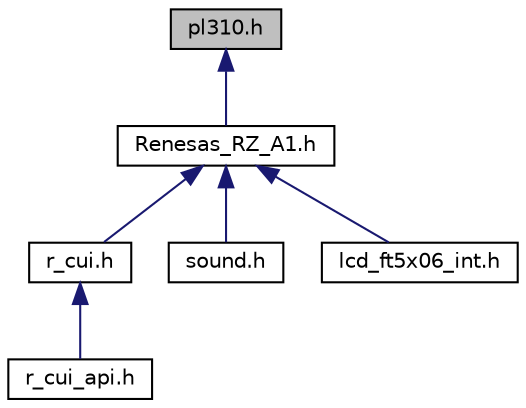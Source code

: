 digraph "pl310.h"
{
 // LATEX_PDF_SIZE
  edge [fontname="Helvetica",fontsize="10",labelfontname="Helvetica",labelfontsize="10"];
  node [fontname="Helvetica",fontsize="10",shape=record];
  Node1 [label="pl310.h",height=0.2,width=0.4,color="black", fillcolor="grey75", style="filled", fontcolor="black",tooltip="Implementation of pl310 functions."];
  Node1 -> Node2 [dir="back",color="midnightblue",fontsize="10",style="solid",fontname="Helvetica"];
  Node2 [label="Renesas_RZ_A1.h",height=0.2,width=0.4,color="black", fillcolor="white", style="filled",URL="$da/dbb/Renesas__RZ__A1_8h.html",tooltip="CMSIS Cortex-A9 Core Peripheral Access Layer Header File for the Renesas_RZ_A1."];
  Node2 -> Node3 [dir="back",color="midnightblue",fontsize="10",style="solid",fontname="Helvetica"];
  Node3 [label="r_cui.h",height=0.2,width=0.4,color="black", fillcolor="white", style="filled",URL="$d3/d42/r__cui_8h.html",tooltip=" "];
  Node3 -> Node4 [dir="back",color="midnightblue",fontsize="10",style="solid",fontname="Helvetica"];
  Node4 [label="r_cui_api.h",height=0.2,width=0.4,color="black", fillcolor="white", style="filled",URL="$d5/d99/r__cui__api_8h.html",tooltip=" "];
  Node2 -> Node5 [dir="back",color="midnightblue",fontsize="10",style="solid",fontname="Helvetica"];
  Node5 [label="sound.h",height=0.2,width=0.4,color="black", fillcolor="white", style="filled",URL="$d9/d88/sound_8h.html",tooltip="sound driver functions header"];
  Node2 -> Node6 [dir="back",color="midnightblue",fontsize="10",style="solid",fontname="Helvetica"];
  Node6 [label="lcd_ft5x06_int.h",height=0.2,width=0.4,color="black", fillcolor="white", style="filled",URL="$d9/da6/lcd__ft5x06__int_8h.html",tooltip="LCD Driver internal hedder for interrupt."];
}
